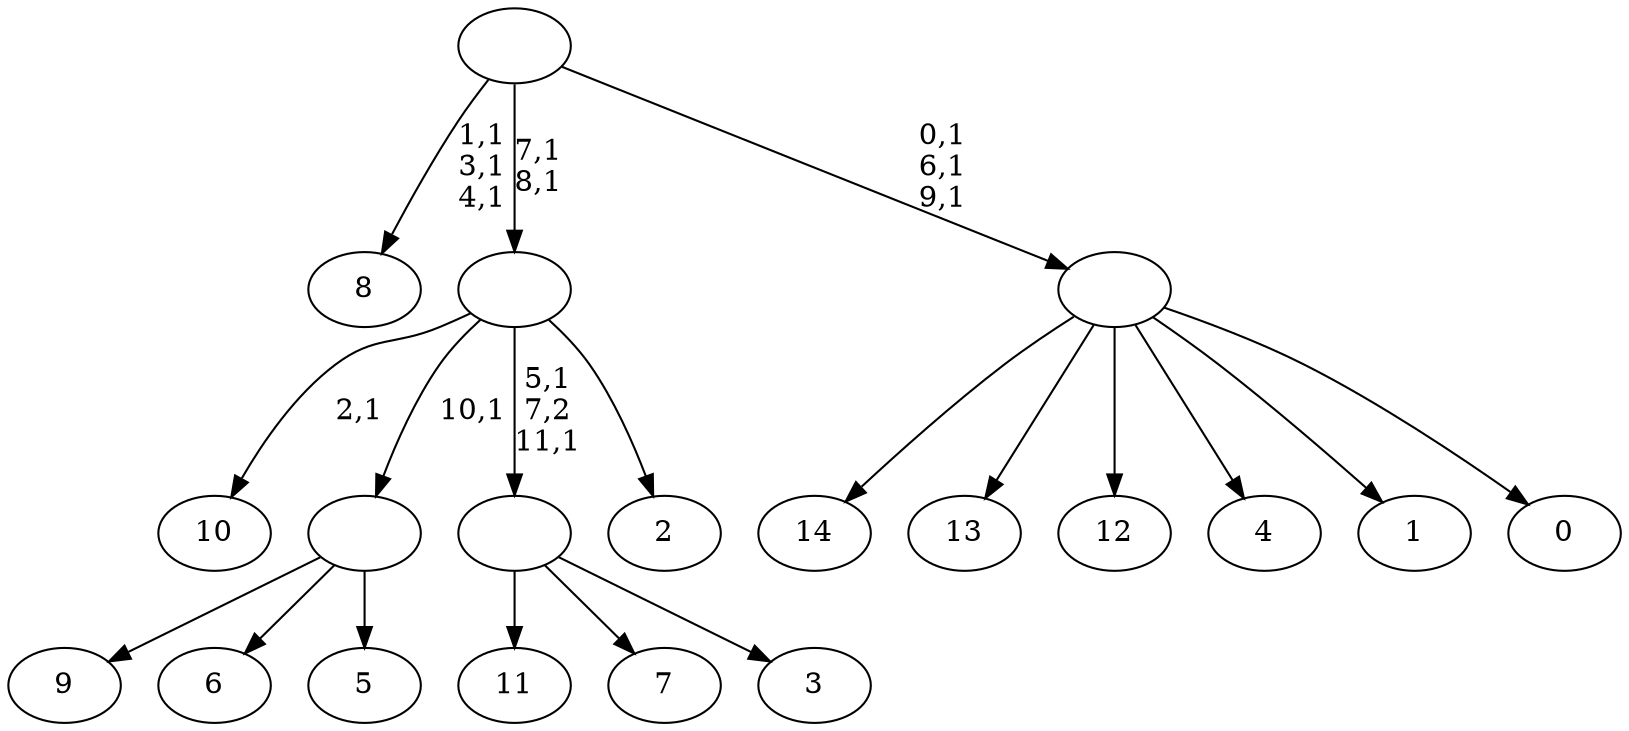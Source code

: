 digraph T {
	27 [label="14"]
	26 [label="13"]
	25 [label="12"]
	24 [label="11"]
	23 [label="10"]
	21 [label="9"]
	20 [label="8"]
	16 [label="7"]
	15 [label="6"]
	14 [label="5"]
	13 [label=""]
	12 [label="4"]
	11 [label="3"]
	10 [label=""]
	8 [label="2"]
	7 [label=""]
	5 [label="1"]
	4 [label="0"]
	3 [label=""]
	0 [label=""]
	13 -> 21 [label=""]
	13 -> 15 [label=""]
	13 -> 14 [label=""]
	10 -> 24 [label=""]
	10 -> 16 [label=""]
	10 -> 11 [label=""]
	7 -> 10 [label="5,1\n7,2\n11,1"]
	7 -> 23 [label="2,1"]
	7 -> 13 [label="10,1"]
	7 -> 8 [label=""]
	3 -> 27 [label=""]
	3 -> 26 [label=""]
	3 -> 25 [label=""]
	3 -> 12 [label=""]
	3 -> 5 [label=""]
	3 -> 4 [label=""]
	0 -> 3 [label="0,1\n6,1\n9,1"]
	0 -> 7 [label="7,1\n8,1"]
	0 -> 20 [label="1,1\n3,1\n4,1"]
}
